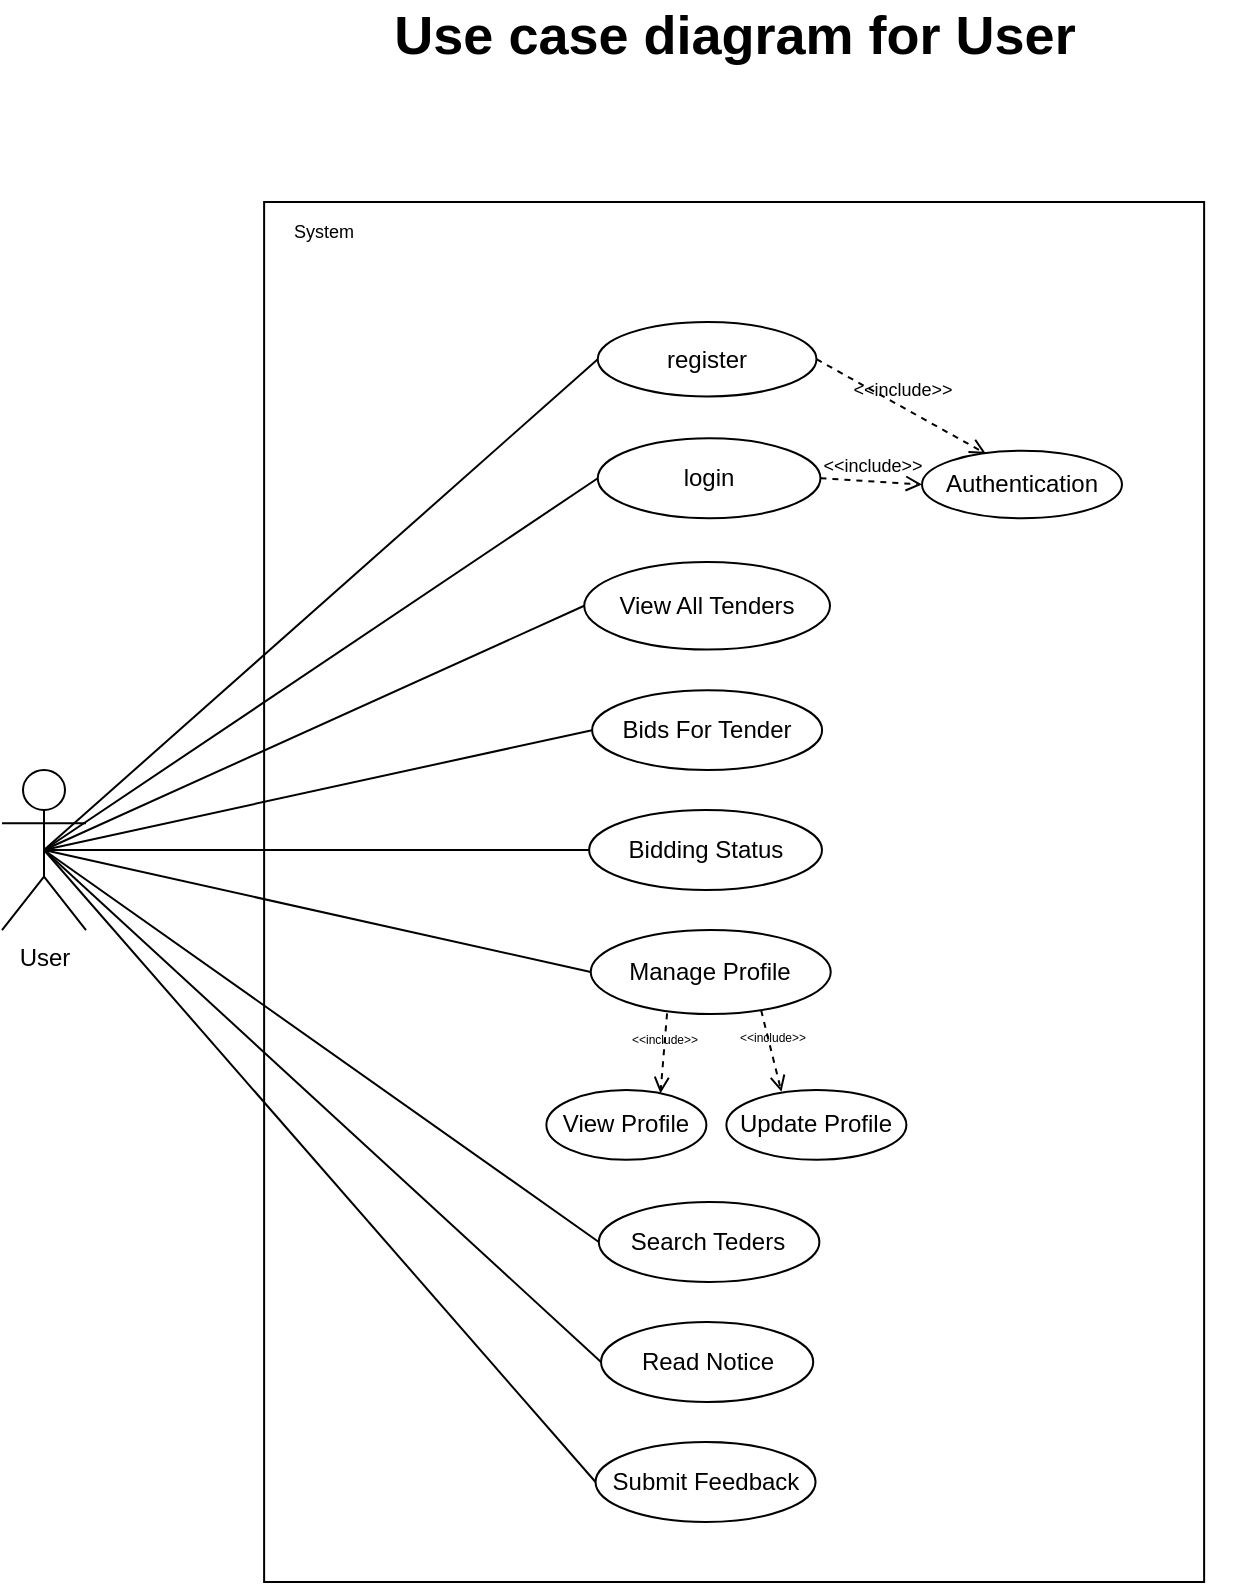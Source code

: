 <mxfile version="20.8.16" type="device"><diagram name="Page-1" id="ylv9akDqW9iIroVjpgam"><mxGraphModel dx="1400" dy="828" grid="1" gridSize="10" guides="1" tooltips="1" connect="1" arrows="1" fold="1" page="1" pageScale="1" pageWidth="827" pageHeight="1169" math="0" shadow="0"><root><mxCell id="0"/><mxCell id="1" parent="0"/><mxCell id="25uxzDbeUEEKV3MyU2QR-24" value="&lt;font style=&quot;font-size: 27px;&quot;&gt;&lt;b style=&quot;font-size: 27px;&quot;&gt;Use case diagram for User&lt;/b&gt;&lt;/font&gt;" style="text;html=1;strokeColor=none;fillColor=none;align=center;verticalAlign=middle;whiteSpace=wrap;rounded=0;container=0;fontSize=27;" parent="1" vertex="1"><mxGeometry x="178.526" y="99.997" width="515.064" height="33.643" as="geometry"/></mxCell><mxCell id="BWJJiyNUBfVpk1FhAN-X-9" style="rounded=0;orthogonalLoop=1;jettySize=auto;html=1;exitX=0.5;exitY=0.5;exitDx=0;exitDy=0;exitPerimeter=0;fontSize=9;endArrow=none;endFill=0;entryX=0;entryY=0.5;entryDx=0;entryDy=0;" parent="1" source="MvB726IRG30fbcaRGMTJ-20" target="V8WEoiLmAIWSJFRNlvsp-21" edge="1"><mxGeometry relative="1" as="geometry"><mxPoint x="290" y="350" as="targetPoint"/></mxGeometry></mxCell><mxCell id="MvB726IRG30fbcaRGMTJ-20" value="User" style="shape=umlActor;verticalLabelPosition=bottom;verticalAlign=top;html=1;outlineConnect=0;container=0;" parent="1" vertex="1"><mxGeometry x="70" y="484" width="42" height="80.01" as="geometry"/></mxCell><mxCell id="gAEJK0sRPIrxGnUfS3-t-29" value="" style="rounded=0;whiteSpace=wrap;html=1;fillColor=none;" parent="1" vertex="1"><mxGeometry x="201.06" y="200" width="470" height="690" as="geometry"/></mxCell><mxCell id="BWJJiyNUBfVpk1FhAN-X-10" style="rounded=0;orthogonalLoop=1;jettySize=auto;html=1;exitX=0.5;exitY=0.5;exitDx=0;exitDy=0;exitPerimeter=0;fontSize=9;endArrow=none;endFill=0;entryX=0;entryY=0.5;entryDx=0;entryDy=0;" parent="1" source="MvB726IRG30fbcaRGMTJ-20" target="MvB726IRG30fbcaRGMTJ-1" edge="1"><mxGeometry relative="1" as="geometry"><mxPoint x="377.5" y="323.615" as="targetPoint"/><mxPoint x="151" y="534.005" as="sourcePoint"/></mxGeometry></mxCell><mxCell id="BWJJiyNUBfVpk1FhAN-X-11" style="rounded=0;orthogonalLoop=1;jettySize=auto;html=1;exitX=0.5;exitY=0.5;exitDx=0;exitDy=0;exitPerimeter=0;fontSize=9;endArrow=none;endFill=0;entryX=0;entryY=0.5;entryDx=0;entryDy=0;" parent="1" source="MvB726IRG30fbcaRGMTJ-20" target="MvB726IRG30fbcaRGMTJ-3" edge="1"><mxGeometry relative="1" as="geometry"><mxPoint x="376.89" y="371.24" as="targetPoint"/><mxPoint x="151" y="534.005" as="sourcePoint"/></mxGeometry></mxCell><mxCell id="BWJJiyNUBfVpk1FhAN-X-12" style="rounded=0;orthogonalLoop=1;jettySize=auto;html=1;exitX=0.5;exitY=0.5;exitDx=0;exitDy=0;exitPerimeter=0;fontSize=9;endArrow=none;endFill=0;entryX=0;entryY=0.5;entryDx=0;entryDy=0;" parent="1" source="MvB726IRG30fbcaRGMTJ-20" target="MvB726IRG30fbcaRGMTJ-7" edge="1"><mxGeometry relative="1" as="geometry"><mxPoint x="370.0" y="426.88" as="targetPoint"/><mxPoint x="151" y="534.005" as="sourcePoint"/></mxGeometry></mxCell><mxCell id="BWJJiyNUBfVpk1FhAN-X-13" style="rounded=0;orthogonalLoop=1;jettySize=auto;html=1;exitX=0.5;exitY=0.5;exitDx=0;exitDy=0;exitPerimeter=0;fontSize=9;endArrow=none;endFill=0;entryX=0;entryY=0.5;entryDx=0;entryDy=0;" parent="1" source="MvB726IRG30fbcaRGMTJ-20" target="MvB726IRG30fbcaRGMTJ-4" edge="1"><mxGeometry relative="1" as="geometry"><mxPoint x="374.68" y="479.31" as="targetPoint"/><mxPoint x="151" y="534.005" as="sourcePoint"/></mxGeometry></mxCell><mxCell id="BWJJiyNUBfVpk1FhAN-X-14" style="rounded=0;orthogonalLoop=1;jettySize=auto;html=1;fontSize=9;endArrow=none;endFill=0;entryX=0;entryY=0.5;entryDx=0;entryDy=0;exitX=0.5;exitY=0.5;exitDx=0;exitDy=0;exitPerimeter=0;" parent="1" source="MvB726IRG30fbcaRGMTJ-20" target="MvB726IRG30fbcaRGMTJ-8" edge="1"><mxGeometry relative="1" as="geometry"><mxPoint x="372.19" y="531.82" as="targetPoint"/><mxPoint x="151" y="534.005" as="sourcePoint"/></mxGeometry></mxCell><mxCell id="BWJJiyNUBfVpk1FhAN-X-15" style="rounded=0;orthogonalLoop=1;jettySize=auto;html=1;fontSize=9;endArrow=none;endFill=0;entryX=0;entryY=0.5;entryDx=0;entryDy=0;exitX=0.5;exitY=0.5;exitDx=0;exitDy=0;exitPerimeter=0;" parent="1" source="MvB726IRG30fbcaRGMTJ-20" target="BWJJiyNUBfVpk1FhAN-X-6" edge="1"><mxGeometry relative="1" as="geometry"><mxPoint x="372.18" y="585.99" as="targetPoint"/><mxPoint x="151" y="534.005" as="sourcePoint"/></mxGeometry></mxCell><mxCell id="BWJJiyNUBfVpk1FhAN-X-16" style="rounded=0;orthogonalLoop=1;jettySize=auto;html=1;fontSize=9;endArrow=none;endFill=0;entryX=0;entryY=0.5;entryDx=0;entryDy=0;exitX=0.5;exitY=0.5;exitDx=0;exitDy=0;exitPerimeter=0;" parent="1" source="MvB726IRG30fbcaRGMTJ-20" target="gAEJK0sRPIrxGnUfS3-t-1" edge="1"><mxGeometry relative="1" as="geometry"><mxPoint x="379.71" y="712.75" as="targetPoint"/><mxPoint x="161" y="544.005" as="sourcePoint"/></mxGeometry></mxCell><mxCell id="BWJJiyNUBfVpk1FhAN-X-17" style="rounded=0;orthogonalLoop=1;jettySize=auto;html=1;fontSize=9;endArrow=none;endFill=0;entryX=0;entryY=0.5;entryDx=0;entryDy=0;exitX=0.5;exitY=0.5;exitDx=0;exitDy=0;exitPerimeter=0;" parent="1" source="MvB726IRG30fbcaRGMTJ-20" target="gAEJK0sRPIrxGnUfS3-t-2" edge="1"><mxGeometry relative="1" as="geometry"><mxPoint x="384.3" y="762.43" as="targetPoint"/><mxPoint x="171" y="554.005" as="sourcePoint"/></mxGeometry></mxCell><mxCell id="MvB726IRG30fbcaRGMTJ-1" value="login" style="ellipse;whiteSpace=wrap;html=1;container=0;" parent="1" vertex="1"><mxGeometry x="367.88" y="318.12" width="111.34" height="40" as="geometry"/></mxCell><mxCell id="MvB726IRG30fbcaRGMTJ-3" value="View All Tenders" style="ellipse;whiteSpace=wrap;html=1;container=0;" parent="1" vertex="1"><mxGeometry x="361.12" y="380" width="122.88" height="43.76" as="geometry"/></mxCell><mxCell id="MvB726IRG30fbcaRGMTJ-4" value="Bidding Status" style="ellipse;whiteSpace=wrap;html=1;container=0;" parent="1" vertex="1"><mxGeometry x="363.55" y="504.01" width="116.45" height="40" as="geometry"/></mxCell><mxCell id="MvB726IRG30fbcaRGMTJ-7" value="Bids For Tender" style="ellipse;whiteSpace=wrap;html=1;container=0;" parent="1" vertex="1"><mxGeometry x="365.06" y="444.16" width="115" height="39.84" as="geometry"/></mxCell><mxCell id="MvB726IRG30fbcaRGMTJ-8" value="Manage Profile" style="ellipse;whiteSpace=wrap;html=1;container=0;" parent="1" vertex="1"><mxGeometry x="364.37" y="564.01" width="120" height="41.98" as="geometry"/></mxCell><mxCell id="V8WEoiLmAIWSJFRNlvsp-21" value="register" style="ellipse;whiteSpace=wrap;html=1;container=0;" parent="1" vertex="1"><mxGeometry x="367.88" y="260" width="109.36" height="37.23" as="geometry"/></mxCell><mxCell id="gAEJK0sRPIrxGnUfS3-t-1" value="Read Notice" style="ellipse;whiteSpace=wrap;html=1;container=0;" parent="1" vertex="1"><mxGeometry x="369.51" y="760" width="106.11" height="40" as="geometry"/></mxCell><mxCell id="gAEJK0sRPIrxGnUfS3-t-2" value="Submit Feedback" style="ellipse;whiteSpace=wrap;html=1;container=0;" parent="1" vertex="1"><mxGeometry x="366.77" y="820" width="110" height="40" as="geometry"/></mxCell><mxCell id="gAEJK0sRPIrxGnUfS3-t-21" value="Authentication" style="ellipse;whiteSpace=wrap;html=1;" parent="1" vertex="1"><mxGeometry x="530" y="324.36" width="100" height="33.76" as="geometry"/></mxCell><mxCell id="gAEJK0sRPIrxGnUfS3-t-25" value="&lt;font style=&quot;font-size: 9px;&quot;&gt;&amp;lt;&amp;lt;include&amp;gt;&amp;gt;&lt;/font&gt;" style="html=1;verticalAlign=bottom;labelBackgroundColor=none;endArrow=open;endFill=0;dashed=1;rounded=0;entryX=0.32;entryY=0.045;entryDx=0;entryDy=0;exitX=1;exitY=0.5;exitDx=0;exitDy=0;entryPerimeter=0;" parent="1" source="V8WEoiLmAIWSJFRNlvsp-21" target="gAEJK0sRPIrxGnUfS3-t-21" edge="1"><mxGeometry width="160" relative="1" as="geometry"><mxPoint x="439" y="375" as="sourcePoint"/><mxPoint x="599" y="375" as="targetPoint"/></mxGeometry></mxCell><mxCell id="gAEJK0sRPIrxGnUfS3-t-26" value="&lt;font style=&quot;font-size: 9px;&quot;&gt;&amp;lt;&amp;lt;include&amp;gt;&amp;gt;&lt;/font&gt;" style="html=1;verticalAlign=bottom;labelBackgroundColor=none;endArrow=open;endFill=0;dashed=1;rounded=0;entryX=0;entryY=0.5;entryDx=0;entryDy=0;exitX=1;exitY=0.5;exitDx=0;exitDy=0;" parent="1" source="MvB726IRG30fbcaRGMTJ-1" target="gAEJK0sRPIrxGnUfS3-t-21" edge="1"><mxGeometry width="160" relative="1" as="geometry"><mxPoint x="498.36" y="355.005" as="sourcePoint"/><mxPoint x="598.421" y="421.41" as="targetPoint"/></mxGeometry></mxCell><mxCell id="BWJJiyNUBfVpk1FhAN-X-2" value="View Profile" style="ellipse;whiteSpace=wrap;html=1;container=0;" parent="1" vertex="1"><mxGeometry x="342.19" y="644.02" width="80" height="34.86" as="geometry"/></mxCell><mxCell id="BWJJiyNUBfVpk1FhAN-X-3" value="Update Profile" style="ellipse;whiteSpace=wrap;html=1;container=0;" parent="1" vertex="1"><mxGeometry x="432.19" y="644.02" width="90" height="34.86" as="geometry"/></mxCell><mxCell id="BWJJiyNUBfVpk1FhAN-X-4" value="&lt;font style=&quot;font-size: 6px;&quot;&gt;&amp;lt;&amp;lt;include&amp;gt;&amp;gt;&lt;/font&gt;" style="html=1;verticalAlign=bottom;labelBackgroundColor=none;endArrow=open;endFill=0;dashed=1;rounded=0;entryX=0.306;entryY=0.026;entryDx=0;entryDy=0;exitX=0.71;exitY=0.956;exitDx=0;exitDy=0;exitPerimeter=0;entryPerimeter=0;" parent="1" source="MvB726IRG30fbcaRGMTJ-8" target="BWJJiyNUBfVpk1FhAN-X-3" edge="1"><mxGeometry width="160" relative="1" as="geometry"><mxPoint x="423.98" y="605.995" as="sourcePoint"/><mxPoint x="530.405" y="638.687" as="targetPoint"/></mxGeometry></mxCell><mxCell id="BWJJiyNUBfVpk1FhAN-X-5" value="&lt;font style=&quot;font-size: 6px;&quot;&gt;&amp;lt;&amp;lt;include&amp;gt;&amp;gt;&lt;/font&gt;" style="html=1;verticalAlign=bottom;labelBackgroundColor=none;endArrow=open;endFill=0;dashed=1;rounded=0;entryX=0.713;entryY=0.048;entryDx=0;entryDy=0;exitX=0.318;exitY=0.993;exitDx=0;exitDy=0;exitPerimeter=0;entryPerimeter=0;" parent="1" source="MvB726IRG30fbcaRGMTJ-8" target="BWJJiyNUBfVpk1FhAN-X-2" edge="1"><mxGeometry width="160" relative="1" as="geometry"><mxPoint x="392.19" y="603.233" as="sourcePoint"/><mxPoint x="406.35" y="644.016" as="targetPoint"/></mxGeometry></mxCell><mxCell id="BWJJiyNUBfVpk1FhAN-X-6" value="Search Teders" style="ellipse;whiteSpace=wrap;html=1;container=0;" parent="1" vertex="1"><mxGeometry x="368.41" y="700" width="110.29" height="40" as="geometry"/></mxCell><mxCell id="BWJJiyNUBfVpk1FhAN-X-18" value="System" style="text;html=1;strokeColor=none;fillColor=none;align=center;verticalAlign=middle;whiteSpace=wrap;rounded=0;fontSize=9;" parent="1" vertex="1"><mxGeometry x="201.06" y="200" width="60" height="30" as="geometry"/></mxCell></root></mxGraphModel></diagram></mxfile>